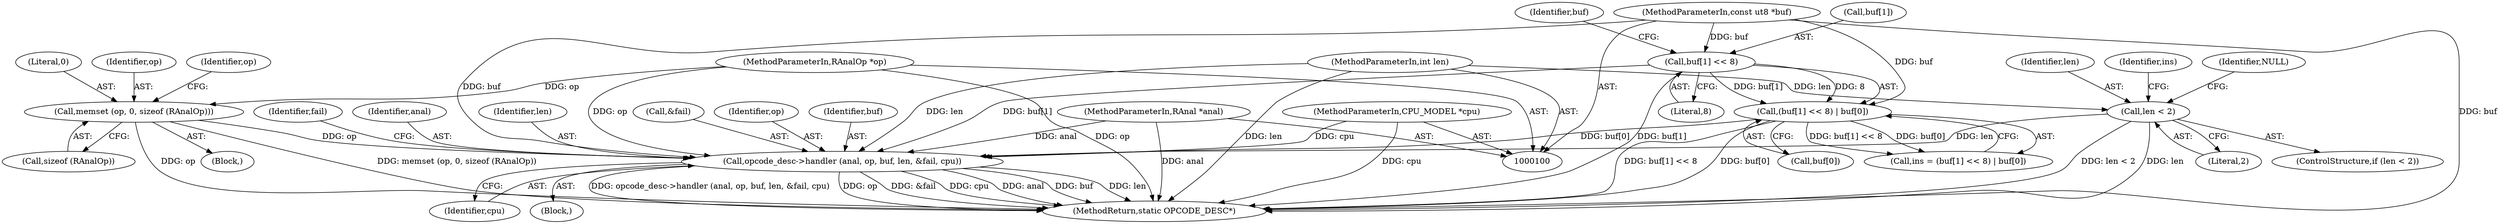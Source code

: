 digraph "0_radare2_b35530fa0681b27eba084de5527037ebfb397422@pointer" {
"1000221" [label="(Call,opcode_desc->handler (anal, op, buf, len, &fail, cpu))"];
"1000101" [label="(MethodParameterIn,RAnal *anal)"];
"1000130" [label="(Call,memset (op, 0, sizeof (RAnalOp)))"];
"1000102" [label="(MethodParameterIn,RAnalOp *op)"];
"1000119" [label="(Call,(buf[1] << 8) | buf[0])"];
"1000120" [label="(Call,buf[1] << 8)"];
"1000104" [label="(MethodParameterIn,const ut8 *buf)"];
"1000110" [label="(Call,len < 2)"];
"1000105" [label="(MethodParameterIn,int len)"];
"1000106" [label="(MethodParameterIn,CPU_MODEL *cpu)"];
"1000226" [label="(Call,&fail)"];
"1000131" [label="(Identifier,op)"];
"1000117" [label="(Call,ins = (buf[1] << 8) | buf[0])"];
"1000223" [label="(Identifier,op)"];
"1000137" [label="(Identifier,op)"];
"1000221" [label="(Call,opcode_desc->handler (anal, op, buf, len, &fail, cpu))"];
"1000104" [label="(MethodParameterIn,const ut8 *buf)"];
"1000111" [label="(Identifier,len)"];
"1000102" [label="(MethodParameterIn,RAnalOp *op)"];
"1000118" [label="(Identifier,ins)"];
"1000175" [label="(Block,)"];
"1000120" [label="(Call,buf[1] << 8)"];
"1000106" [label="(MethodParameterIn,CPU_MODEL *cpu)"];
"1000101" [label="(MethodParameterIn,RAnal *anal)"];
"1000224" [label="(Identifier,buf)"];
"1000130" [label="(Call,memset (op, 0, sizeof (RAnalOp)))"];
"1000125" [label="(Call,buf[0])"];
"1000115" [label="(Identifier,NULL)"];
"1000121" [label="(Call,buf[1])"];
"1000132" [label="(Literal,0)"];
"1000126" [label="(Identifier,buf)"];
"1000222" [label="(Identifier,anal)"];
"1000110" [label="(Call,len < 2)"];
"1000230" [label="(Identifier,fail)"];
"1000109" [label="(ControlStructure,if (len < 2))"];
"1000105" [label="(MethodParameterIn,int len)"];
"1000133" [label="(Call,sizeof (RAnalOp))"];
"1000225" [label="(Identifier,len)"];
"1000228" [label="(Identifier,cpu)"];
"1000119" [label="(Call,(buf[1] << 8) | buf[0])"];
"1000112" [label="(Literal,2)"];
"1000107" [label="(Block,)"];
"1000360" [label="(MethodReturn,static OPCODE_DESC*)"];
"1000124" [label="(Literal,8)"];
"1000221" -> "1000175"  [label="AST: "];
"1000221" -> "1000228"  [label="CFG: "];
"1000222" -> "1000221"  [label="AST: "];
"1000223" -> "1000221"  [label="AST: "];
"1000224" -> "1000221"  [label="AST: "];
"1000225" -> "1000221"  [label="AST: "];
"1000226" -> "1000221"  [label="AST: "];
"1000228" -> "1000221"  [label="AST: "];
"1000230" -> "1000221"  [label="CFG: "];
"1000221" -> "1000360"  [label="DDG: len"];
"1000221" -> "1000360"  [label="DDG: opcode_desc->handler (anal, op, buf, len, &fail, cpu)"];
"1000221" -> "1000360"  [label="DDG: op"];
"1000221" -> "1000360"  [label="DDG: &fail"];
"1000221" -> "1000360"  [label="DDG: cpu"];
"1000221" -> "1000360"  [label="DDG: anal"];
"1000221" -> "1000360"  [label="DDG: buf"];
"1000101" -> "1000221"  [label="DDG: anal"];
"1000130" -> "1000221"  [label="DDG: op"];
"1000102" -> "1000221"  [label="DDG: op"];
"1000119" -> "1000221"  [label="DDG: buf[0]"];
"1000120" -> "1000221"  [label="DDG: buf[1]"];
"1000104" -> "1000221"  [label="DDG: buf"];
"1000110" -> "1000221"  [label="DDG: len"];
"1000105" -> "1000221"  [label="DDG: len"];
"1000106" -> "1000221"  [label="DDG: cpu"];
"1000101" -> "1000100"  [label="AST: "];
"1000101" -> "1000360"  [label="DDG: anal"];
"1000130" -> "1000107"  [label="AST: "];
"1000130" -> "1000133"  [label="CFG: "];
"1000131" -> "1000130"  [label="AST: "];
"1000132" -> "1000130"  [label="AST: "];
"1000133" -> "1000130"  [label="AST: "];
"1000137" -> "1000130"  [label="CFG: "];
"1000130" -> "1000360"  [label="DDG: memset (op, 0, sizeof (RAnalOp))"];
"1000130" -> "1000360"  [label="DDG: op"];
"1000102" -> "1000130"  [label="DDG: op"];
"1000102" -> "1000100"  [label="AST: "];
"1000102" -> "1000360"  [label="DDG: op"];
"1000119" -> "1000117"  [label="AST: "];
"1000119" -> "1000125"  [label="CFG: "];
"1000120" -> "1000119"  [label="AST: "];
"1000125" -> "1000119"  [label="AST: "];
"1000117" -> "1000119"  [label="CFG: "];
"1000119" -> "1000360"  [label="DDG: buf[0]"];
"1000119" -> "1000360"  [label="DDG: buf[1] << 8"];
"1000119" -> "1000117"  [label="DDG: buf[1] << 8"];
"1000119" -> "1000117"  [label="DDG: buf[0]"];
"1000120" -> "1000119"  [label="DDG: buf[1]"];
"1000120" -> "1000119"  [label="DDG: 8"];
"1000104" -> "1000119"  [label="DDG: buf"];
"1000120" -> "1000124"  [label="CFG: "];
"1000121" -> "1000120"  [label="AST: "];
"1000124" -> "1000120"  [label="AST: "];
"1000126" -> "1000120"  [label="CFG: "];
"1000120" -> "1000360"  [label="DDG: buf[1]"];
"1000104" -> "1000120"  [label="DDG: buf"];
"1000104" -> "1000100"  [label="AST: "];
"1000104" -> "1000360"  [label="DDG: buf"];
"1000110" -> "1000109"  [label="AST: "];
"1000110" -> "1000112"  [label="CFG: "];
"1000111" -> "1000110"  [label="AST: "];
"1000112" -> "1000110"  [label="AST: "];
"1000115" -> "1000110"  [label="CFG: "];
"1000118" -> "1000110"  [label="CFG: "];
"1000110" -> "1000360"  [label="DDG: len < 2"];
"1000110" -> "1000360"  [label="DDG: len"];
"1000105" -> "1000110"  [label="DDG: len"];
"1000105" -> "1000100"  [label="AST: "];
"1000105" -> "1000360"  [label="DDG: len"];
"1000106" -> "1000100"  [label="AST: "];
"1000106" -> "1000360"  [label="DDG: cpu"];
}
